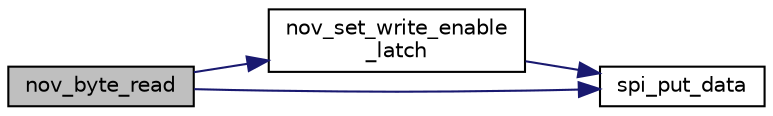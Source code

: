 digraph "nov_byte_read"
{
 // INTERACTIVE_SVG=YES
  edge [fontname="Helvetica",fontsize="10",labelfontname="Helvetica",labelfontsize="10"];
  node [fontname="Helvetica",fontsize="10",shape=record];
  rankdir="LR";
  Node1 [label="nov_byte_read",height=0.2,width=0.4,color="black", fillcolor="grey75", style="filled", fontcolor="black"];
  Node1 -> Node2 [color="midnightblue",fontsize="10",style="solid",fontname="Helvetica"];
  Node2 [label="nov_set_write_enable\l_latch",height=0.2,width=0.4,color="black", fillcolor="white", style="filled",URL="$d1/dea/a00054.html#a7b698f4b0088c4e28951c2204b7b821e",tooltip="set or reset write enable latch, the proceedure is drived from the information provided in microchip ..."];
  Node2 -> Node3 [color="midnightblue",fontsize="10",style="solid",fontname="Helvetica"];
  Node3 [label="spi_put_data",height=0.2,width=0.4,color="black", fillcolor="white", style="filled",URL="$de/d5e/a00007.html#a19e2dff580e4d1b2198fa9108fca81ac",tooltip="send one byte of data and receive one back at the same time "];
  Node1 -> Node3 [color="midnightblue",fontsize="10",style="solid",fontname="Helvetica"];
}
